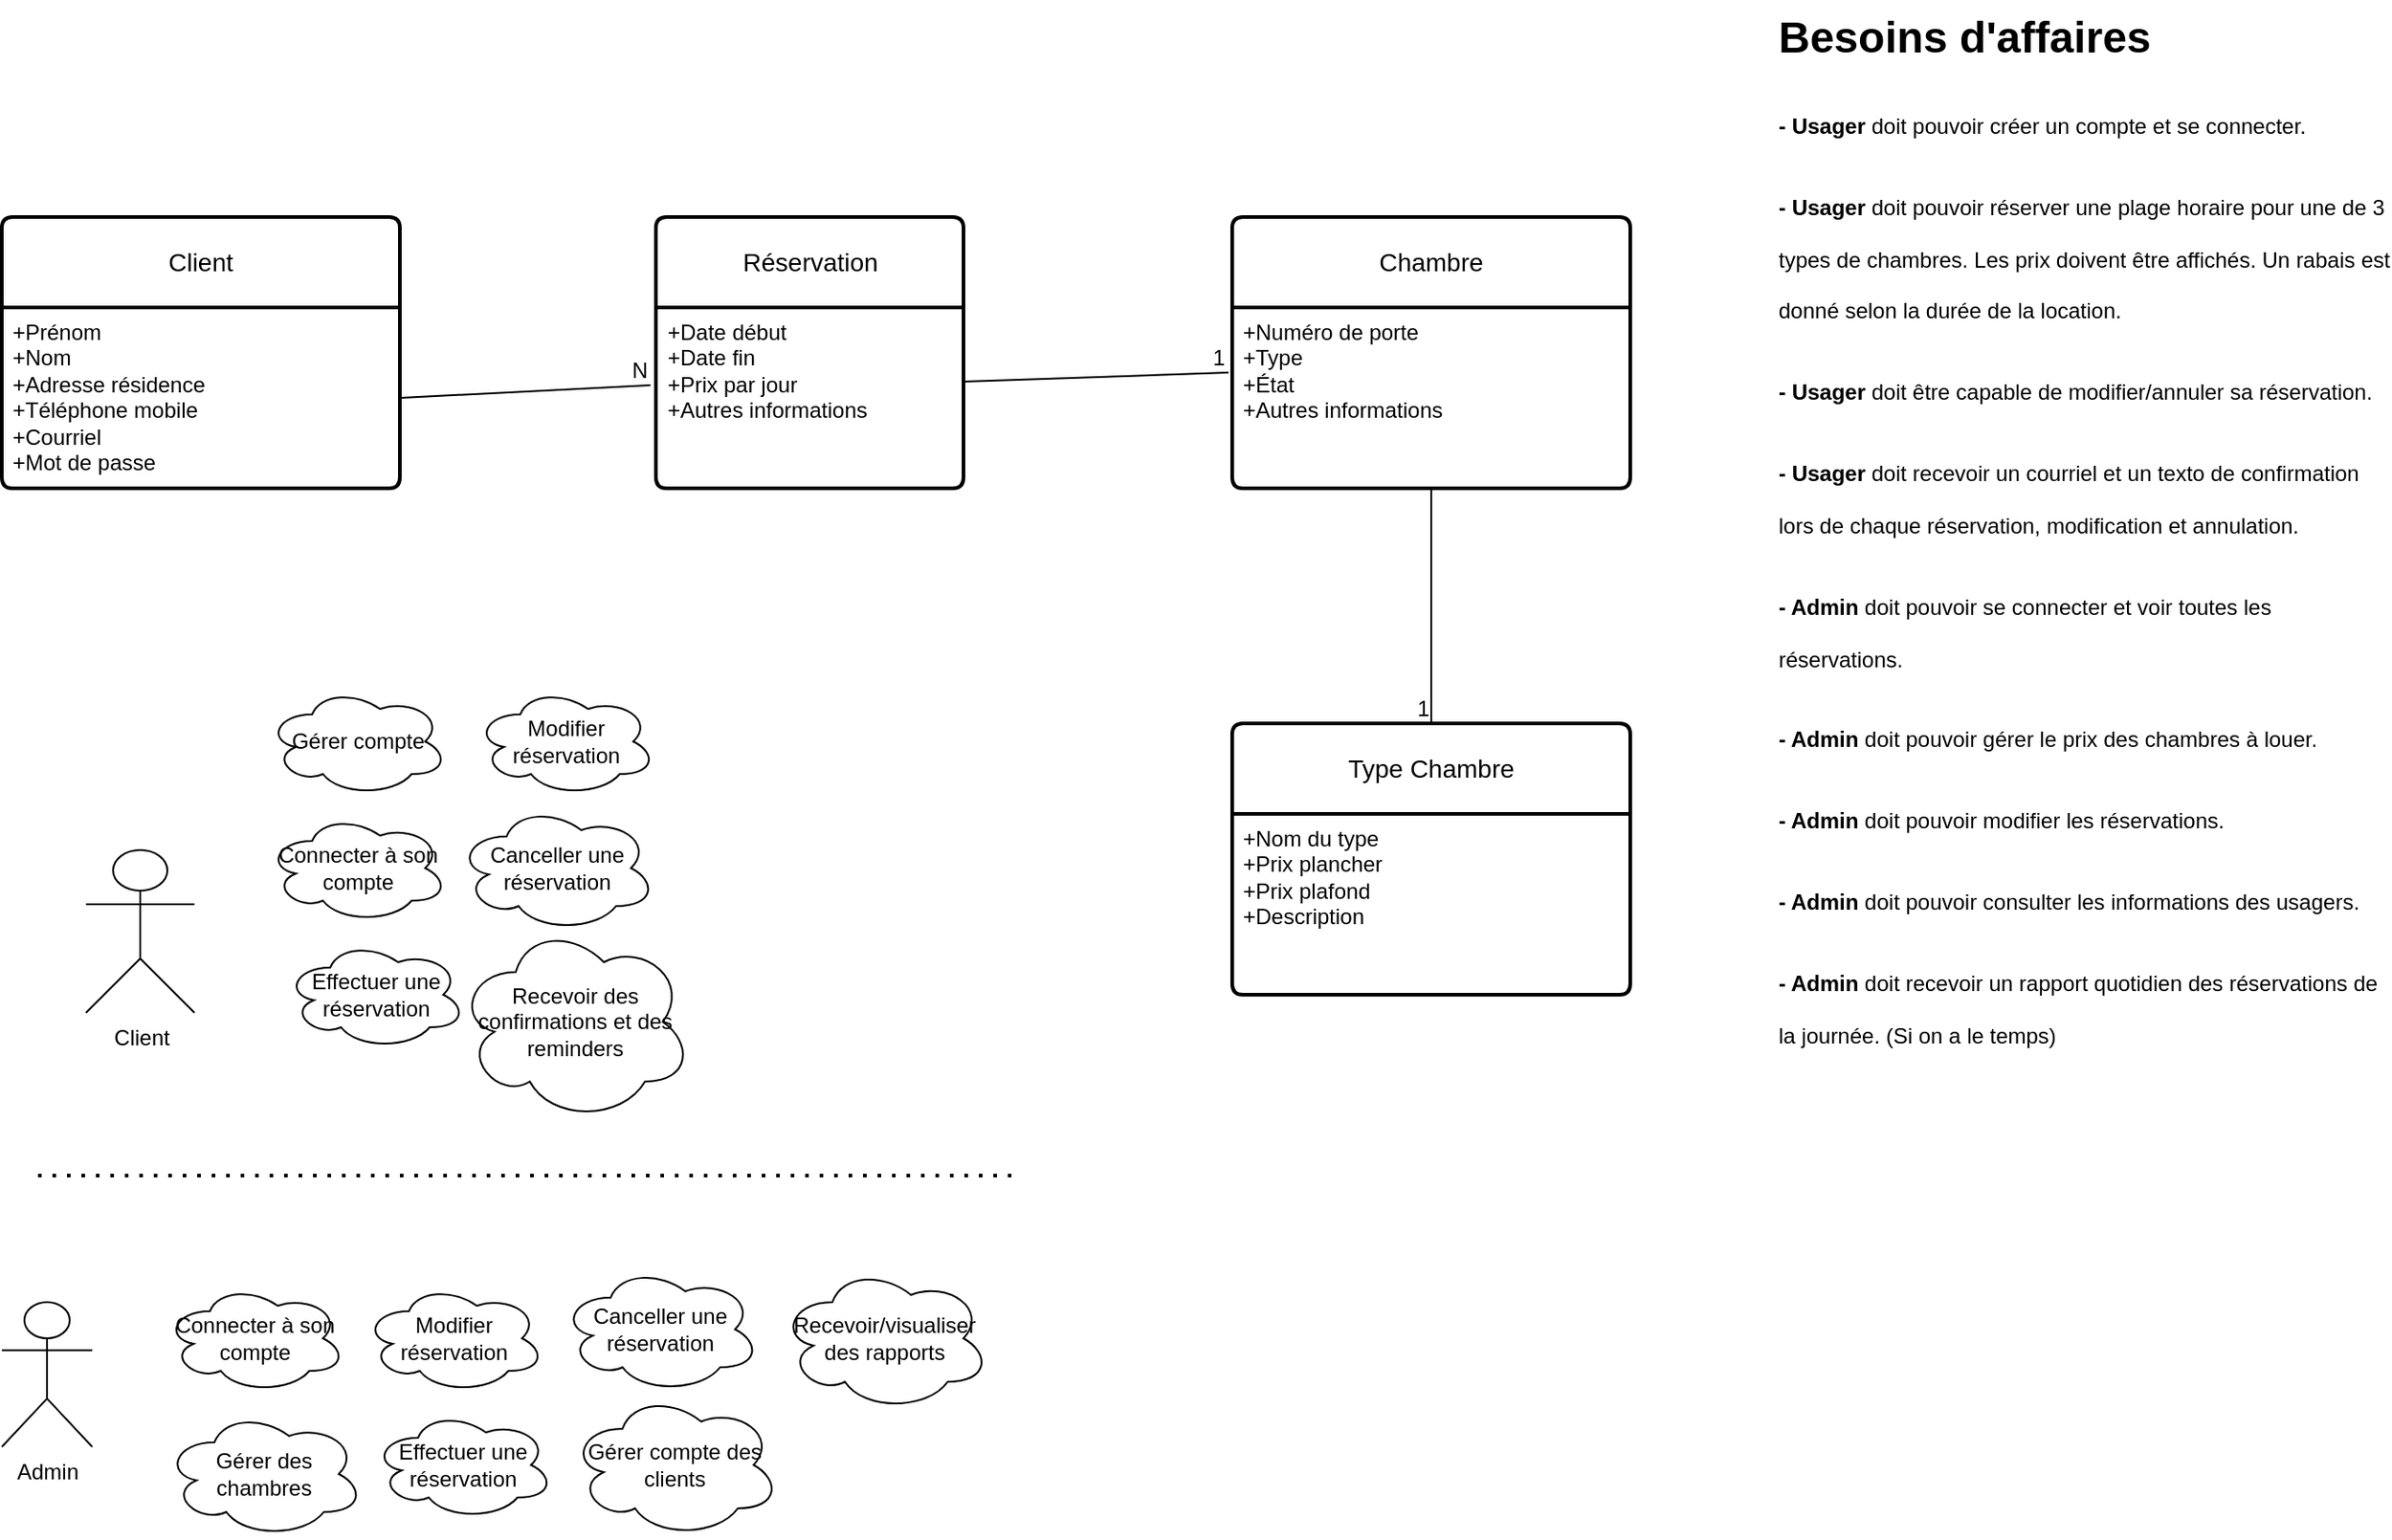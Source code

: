 <mxfile>
    <diagram name="Page-1" id="hqLaWHnOOQvXyoP32C3B">
        <mxGraphModel dx="1386" dy="787" grid="1" gridSize="10" guides="1" tooltips="1" connect="1" arrows="1" fold="1" page="1" pageScale="1" pageWidth="827" pageHeight="1169" math="0" shadow="0">
            <root>
                <mxCell id="0"/>
                <mxCell id="1" parent="0"/>
                <mxCell id="3N78Oy3zfKdalMIdYhzp-7" value="Client" style="swimlane;childLayout=stackLayout;horizontal=1;startSize=50;horizontalStack=0;rounded=1;fontSize=14;fontStyle=0;strokeWidth=2;resizeParent=0;resizeLast=1;shadow=0;dashed=0;align=center;arcSize=4;whiteSpace=wrap;html=1;" parent="1" vertex="1">
                    <mxGeometry x="50" y="200" width="220" height="150" as="geometry"/>
                </mxCell>
                <mxCell id="3N78Oy3zfKdalMIdYhzp-8" value="+Prénom&lt;br&gt;+Nom&lt;br&gt;+Adresse résidence&lt;div&gt;+Téléphone mobile&lt;/div&gt;&lt;div&gt;+Courriel&lt;/div&gt;&lt;div&gt;+Mot de passe&lt;br&gt;&lt;div&gt;&lt;br&gt;&lt;/div&gt;&lt;/div&gt;" style="align=left;strokeColor=none;fillColor=none;spacingLeft=4;fontSize=12;verticalAlign=top;resizable=0;rotatable=0;part=1;html=1;" parent="3N78Oy3zfKdalMIdYhzp-7" vertex="1">
                    <mxGeometry y="50" width="220" height="100" as="geometry"/>
                </mxCell>
                <mxCell id="3N78Oy3zfKdalMIdYhzp-9" value="Chambre" style="swimlane;childLayout=stackLayout;horizontal=1;startSize=50;horizontalStack=0;rounded=1;fontSize=14;fontStyle=0;strokeWidth=2;resizeParent=0;resizeLast=1;shadow=0;dashed=0;align=center;arcSize=4;whiteSpace=wrap;html=1;" parent="1" vertex="1">
                    <mxGeometry x="730" y="200" width="220" height="150" as="geometry">
                        <mxRectangle x="730" y="190" width="100" height="50" as="alternateBounds"/>
                    </mxGeometry>
                </mxCell>
                <mxCell id="3N78Oy3zfKdalMIdYhzp-10" value="+Numéro de porte&lt;br&gt;+Type&lt;br&gt;&lt;div&gt;+État&lt;/div&gt;&lt;div&gt;+Autres informations&lt;br&gt;&lt;div&gt;&lt;br&gt;&lt;/div&gt;&lt;/div&gt;" style="align=left;strokeColor=none;fillColor=none;spacingLeft=4;fontSize=12;verticalAlign=top;resizable=0;rotatable=0;part=1;html=1;" parent="3N78Oy3zfKdalMIdYhzp-9" vertex="1">
                    <mxGeometry y="50" width="220" height="100" as="geometry"/>
                </mxCell>
                <mxCell id="3N78Oy3zfKdalMIdYhzp-13" value="Type Chambre" style="swimlane;childLayout=stackLayout;horizontal=1;startSize=50;horizontalStack=0;rounded=1;fontSize=14;fontStyle=0;strokeWidth=2;resizeParent=0;resizeLast=1;shadow=0;dashed=0;align=center;arcSize=4;whiteSpace=wrap;html=1;" parent="1" vertex="1">
                    <mxGeometry x="730" y="480" width="220" height="150" as="geometry">
                        <mxRectangle x="730" y="480" width="130" height="50" as="alternateBounds"/>
                    </mxGeometry>
                </mxCell>
                <mxCell id="3N78Oy3zfKdalMIdYhzp-14" value="+Nom du type&lt;div&gt;+Prix plancher&lt;div&gt;+Prix plafond&lt;/div&gt;+Description&lt;div&gt;&lt;div&gt;&lt;br&gt;&lt;/div&gt;&lt;/div&gt;&lt;/div&gt;" style="align=left;strokeColor=none;fillColor=none;spacingLeft=4;fontSize=12;verticalAlign=top;resizable=0;rotatable=0;part=1;html=1;" parent="3N78Oy3zfKdalMIdYhzp-13" vertex="1">
                    <mxGeometry y="50" width="220" height="100" as="geometry"/>
                </mxCell>
                <mxCell id="3N78Oy3zfKdalMIdYhzp-19" value="" style="endArrow=none;html=1;rounded=0;exitX=1;exitY=0.5;exitDx=0;exitDy=0;entryX=-0.018;entryY=0.43;entryDx=0;entryDy=0;entryPerimeter=0;" parent="1" source="3N78Oy3zfKdalMIdYhzp-8" target="3N78Oy3zfKdalMIdYhzp-27" edge="1">
                    <mxGeometry relative="1" as="geometry">
                        <mxPoint x="290" y="480" as="sourcePoint"/>
                        <mxPoint x="410" y="450" as="targetPoint"/>
                    </mxGeometry>
                </mxCell>
                <mxCell id="3N78Oy3zfKdalMIdYhzp-20" value="N" style="resizable=0;html=1;whiteSpace=wrap;align=right;verticalAlign=bottom;" parent="3N78Oy3zfKdalMIdYhzp-19" connectable="0" vertex="1">
                    <mxGeometry x="1" relative="1" as="geometry"/>
                </mxCell>
                <mxCell id="3N78Oy3zfKdalMIdYhzp-26" value="Réservation" style="swimlane;childLayout=stackLayout;horizontal=1;startSize=50;horizontalStack=0;rounded=1;fontSize=14;fontStyle=0;strokeWidth=2;resizeParent=0;resizeLast=1;shadow=0;dashed=0;align=center;arcSize=4;whiteSpace=wrap;html=1;" parent="1" vertex="1">
                    <mxGeometry x="411.5" y="200" width="170" height="150" as="geometry"/>
                </mxCell>
                <mxCell id="3N78Oy3zfKdalMIdYhzp-27" value="+Date début&lt;div&gt;+Date fin&lt;/div&gt;&lt;div&gt;+Prix par jour&lt;/div&gt;&lt;div&gt;+Autres informations&lt;br&gt;&lt;div&gt;&lt;div&gt;&lt;div&gt;&lt;br&gt;&lt;/div&gt;&lt;/div&gt;&lt;/div&gt;&lt;/div&gt;" style="align=left;strokeColor=none;fillColor=none;spacingLeft=4;fontSize=12;verticalAlign=top;resizable=0;rotatable=0;part=1;html=1;" parent="3N78Oy3zfKdalMIdYhzp-26" vertex="1">
                    <mxGeometry y="50" width="170" height="100" as="geometry"/>
                </mxCell>
                <mxCell id="3N78Oy3zfKdalMIdYhzp-28" value="" style="endArrow=none;html=1;rounded=0;entryX=-0.009;entryY=0.36;entryDx=0;entryDy=0;entryPerimeter=0;exitX=1;exitY=0.41;exitDx=0;exitDy=0;exitPerimeter=0;" parent="1" source="3N78Oy3zfKdalMIdYhzp-27" target="3N78Oy3zfKdalMIdYhzp-10" edge="1">
                    <mxGeometry relative="1" as="geometry">
                        <mxPoint x="584" y="470" as="sourcePoint"/>
                        <mxPoint x="744" y="470" as="targetPoint"/>
                    </mxGeometry>
                </mxCell>
                <mxCell id="3N78Oy3zfKdalMIdYhzp-29" value="1" style="resizable=0;html=1;whiteSpace=wrap;align=right;verticalAlign=bottom;" parent="3N78Oy3zfKdalMIdYhzp-28" connectable="0" vertex="1">
                    <mxGeometry x="1" relative="1" as="geometry"/>
                </mxCell>
                <mxCell id="3N78Oy3zfKdalMIdYhzp-30" value="" style="endArrow=none;html=1;rounded=0;entryX=0.5;entryY=0;entryDx=0;entryDy=0;exitX=0.5;exitY=1;exitDx=0;exitDy=0;" parent="1" source="3N78Oy3zfKdalMIdYhzp-10" target="3N78Oy3zfKdalMIdYhzp-13" edge="1">
                    <mxGeometry relative="1" as="geometry">
                        <mxPoint x="840" y="390" as="sourcePoint"/>
                        <mxPoint x="984" y="395" as="targetPoint"/>
                    </mxGeometry>
                </mxCell>
                <mxCell id="3N78Oy3zfKdalMIdYhzp-31" value="1" style="resizable=0;html=1;whiteSpace=wrap;align=right;verticalAlign=bottom;" parent="3N78Oy3zfKdalMIdYhzp-30" connectable="0" vertex="1">
                    <mxGeometry x="1" relative="1" as="geometry"/>
                </mxCell>
                <mxCell id="3N78Oy3zfKdalMIdYhzp-33" value="Client" style="shape=umlActor;verticalLabelPosition=bottom;verticalAlign=top;html=1;outlineConnect=0;" parent="1" vertex="1">
                    <mxGeometry x="96.5" y="550" width="60" height="90" as="geometry"/>
                </mxCell>
                <mxCell id="3N78Oy3zfKdalMIdYhzp-34" value="Admin&lt;div&gt;&lt;br&gt;&lt;/div&gt;" style="shape=umlActor;verticalLabelPosition=bottom;verticalAlign=top;html=1;outlineConnect=0;" parent="1" vertex="1">
                    <mxGeometry x="50" y="800" width="50" height="80" as="geometry"/>
                </mxCell>
                <mxCell id="3N78Oy3zfKdalMIdYhzp-36" value="Gérer compte" style="ellipse;shape=cloud;whiteSpace=wrap;html=1;align=center;" parent="1" vertex="1">
                    <mxGeometry x="196.5" y="460" width="100" height="60" as="geometry"/>
                </mxCell>
                <mxCell id="3N78Oy3zfKdalMIdYhzp-37" value="Connecter à son compte" style="ellipse;shape=cloud;whiteSpace=wrap;html=1;align=center;" parent="1" vertex="1">
                    <mxGeometry x="196.5" y="530" width="100" height="60" as="geometry"/>
                </mxCell>
                <mxCell id="3N78Oy3zfKdalMIdYhzp-38" value="Effectuer une réservation" style="ellipse;shape=cloud;whiteSpace=wrap;html=1;align=center;" parent="1" vertex="1">
                    <mxGeometry x="206.5" y="600" width="100" height="60" as="geometry"/>
                </mxCell>
                <mxCell id="3N78Oy3zfKdalMIdYhzp-39" value="Modifier réservation" style="ellipse;shape=cloud;whiteSpace=wrap;html=1;align=center;" parent="1" vertex="1">
                    <mxGeometry x="311.5" y="460" width="100" height="60" as="geometry"/>
                </mxCell>
                <mxCell id="3N78Oy3zfKdalMIdYhzp-40" value="Canceller une réservation" style="ellipse;shape=cloud;whiteSpace=wrap;html=1;align=center;" parent="1" vertex="1">
                    <mxGeometry x="301.5" y="525" width="110" height="70" as="geometry"/>
                </mxCell>
                <mxCell id="3N78Oy3zfKdalMIdYhzp-41" value="Effectuer une réservation" style="ellipse;shape=cloud;whiteSpace=wrap;html=1;align=center;" parent="1" vertex="1">
                    <mxGeometry x="255" y="860" width="100" height="60" as="geometry"/>
                </mxCell>
                <mxCell id="3N78Oy3zfKdalMIdYhzp-42" value="Modifier réservation" style="ellipse;shape=cloud;whiteSpace=wrap;html=1;align=center;" parent="1" vertex="1">
                    <mxGeometry x="250" y="790" width="100" height="60" as="geometry"/>
                </mxCell>
                <mxCell id="3N78Oy3zfKdalMIdYhzp-43" value="Canceller une réservation" style="ellipse;shape=cloud;whiteSpace=wrap;html=1;align=center;" parent="1" vertex="1">
                    <mxGeometry x="359" y="780" width="110" height="70" as="geometry"/>
                </mxCell>
                <mxCell id="3N78Oy3zfKdalMIdYhzp-44" value="Gérer des chambres" style="ellipse;shape=cloud;whiteSpace=wrap;html=1;align=center;" parent="1" vertex="1">
                    <mxGeometry x="140" y="860" width="110" height="70" as="geometry"/>
                </mxCell>
                <mxCell id="3N78Oy3zfKdalMIdYhzp-45" value="Connecter à son compte" style="ellipse;shape=cloud;whiteSpace=wrap;html=1;align=center;" parent="1" vertex="1">
                    <mxGeometry x="140" y="790" width="100" height="60" as="geometry"/>
                </mxCell>
                <mxCell id="3N78Oy3zfKdalMIdYhzp-46" value="Gérer compte des clients" style="ellipse;shape=cloud;whiteSpace=wrap;html=1;align=center;" parent="1" vertex="1">
                    <mxGeometry x="364" y="850" width="116" height="80" as="geometry"/>
                </mxCell>
                <mxCell id="3N78Oy3zfKdalMIdYhzp-47" value="Recevoir/visualiser des rapports" style="ellipse;shape=cloud;whiteSpace=wrap;html=1;align=center;" parent="1" vertex="1">
                    <mxGeometry x="480" y="780" width="116" height="80" as="geometry"/>
                </mxCell>
                <mxCell id="3N78Oy3zfKdalMIdYhzp-48" value="Recevoir des confirmations et des reminders" style="ellipse;shape=cloud;whiteSpace=wrap;html=1;align=center;" parent="1" vertex="1">
                    <mxGeometry x="301.5" y="590" width="130" height="110" as="geometry"/>
                </mxCell>
                <mxCell id="3N78Oy3zfKdalMIdYhzp-49" value="" style="endArrow=none;dashed=1;html=1;dashPattern=1 3;strokeWidth=2;rounded=0;" parent="1" edge="1">
                    <mxGeometry width="50" height="50" relative="1" as="geometry">
                        <mxPoint x="70" y="730" as="sourcePoint"/>
                        <mxPoint x="610" y="730" as="targetPoint"/>
                    </mxGeometry>
                </mxCell>
                <mxCell id="TIGKuYiHQZjl3IW9Sk1u-1" value="&lt;h1 style=&quot;margin-top: 0px;&quot;&gt;Besoins d'affaires&lt;/h1&gt;&lt;h1 style=&quot;margin-top: 0px;&quot;&gt;&lt;b style=&quot;text-indent: -18pt; background-color: initial; font-size: 12px;&quot;&gt;- Usager&lt;/b&gt;&lt;span style=&quot;text-indent: -18pt; background-color: initial; font-size: 12px; font-weight: normal;&quot;&gt; doit pouvoir créer un compte et se&amp;nbsp;&lt;/span&gt;&lt;span style=&quot;text-indent: -18pt; background-color: initial; font-size: 12px; font-weight: normal;&quot;&gt;connecter.&lt;/span&gt;&lt;/h1&gt;&lt;h1 style=&quot;margin-top: 0px;&quot;&gt;&lt;b style=&quot;text-indent: -18pt; background-color: initial; font-size: 12px;&quot;&gt;- Usager&lt;/b&gt;&lt;span style=&quot;text-indent: -18pt; background-color: initial; font-size: 12px; font-weight: normal;&quot;&gt; doit pouvoir réserver une plage&amp;nbsp;&lt;/span&gt;&lt;span style=&quot;text-indent: -18pt; background-color: initial; font-size: 12px; font-weight: normal;&quot;&gt;horaire pour une de 3 types de chambres. Les prix doivent être affichés. Un&amp;nbsp;&lt;/span&gt;&lt;span style=&quot;text-indent: -18pt; background-color: initial; font-size: 12px; font-weight: normal;&quot;&gt;rabais est donné selon la durée de la location.&amp;nbsp;&lt;/span&gt;&lt;/h1&gt;&lt;h1 style=&quot;margin-top: 0px;&quot;&gt;&lt;b style=&quot;text-indent: -18pt; background-color: initial; font-size: 12px;&quot;&gt;- Usager&lt;/b&gt;&lt;span style=&quot;text-indent: -18pt; background-color: initial; font-size: 12px; font-weight: normal;&quot;&gt; doit être capable de&amp;nbsp;&lt;/span&gt;&lt;span style=&quot;text-indent: -18pt; background-color: initial; font-size: 12px; font-weight: normal;&quot;&gt;modifier/annuler sa réservation.&amp;nbsp;&lt;/span&gt;&lt;/h1&gt;&lt;h1 style=&quot;margin-top: 0px;&quot;&gt;&lt;b style=&quot;text-indent: -18pt; background-color: initial; font-size: 12px;&quot;&gt;- Usager&lt;/b&gt;&lt;span style=&quot;text-indent: -18pt; background-color: initial; font-size: 12px; font-weight: normal;&quot;&gt; doit recevoir un courriel et un&amp;nbsp;&lt;/span&gt;&lt;span style=&quot;text-indent: -18pt; background-color: initial; font-size: 12px; font-weight: normal;&quot;&gt;texto de confirmation lors de chaque réservation, modification et annulation.&amp;nbsp;&lt;/span&gt;&lt;/h1&gt;&lt;h1 style=&quot;margin-top: 0px;&quot;&gt;&lt;b style=&quot;text-indent: -18pt; background-color: initial; font-size: 12px;&quot;&gt;- Admin&lt;/b&gt;&lt;span style=&quot;text-indent: -18pt; background-color: initial; font-size: 12px; font-weight: normal;&quot;&gt; doit pouvoir se connecter et voir&amp;nbsp;&lt;/span&gt;&lt;span style=&quot;text-indent: -18pt; background-color: initial; font-size: 12px; font-weight: normal;&quot;&gt;toutes les réservations.&amp;nbsp;&lt;/span&gt;&lt;/h1&gt;&lt;h1 style=&quot;margin-top: 0px;&quot;&gt;&lt;b style=&quot;text-indent: -18pt; background-color: initial; font-size: 12px;&quot;&gt;- Admin&lt;/b&gt;&lt;span style=&quot;text-indent: -18pt; background-color: initial; font-size: 12px; font-weight: normal;&quot;&gt; doit pouvoir gérer le prix des&amp;nbsp;&lt;/span&gt;&lt;span style=&quot;text-indent: -18pt; background-color: initial; font-size: 12px; font-weight: normal;&quot;&gt;chambres à louer.&amp;nbsp;&lt;/span&gt;&lt;/h1&gt;&lt;h1 style=&quot;margin-top: 0px;&quot;&gt;&lt;b style=&quot;text-indent: -18pt; background-color: initial; font-size: 12px;&quot;&gt;- Admin&lt;/b&gt;&lt;span style=&quot;text-indent: -18pt; background-color: initial; font-size: 12px; font-weight: normal;&quot;&gt; doit pouvoir modifier les&amp;nbsp;&lt;/span&gt;&lt;span style=&quot;text-indent: -18pt; background-color: initial; font-size: 12px; font-weight: normal;&quot;&gt;réservations.&amp;nbsp;&lt;/span&gt;&lt;/h1&gt;&lt;h1 style=&quot;margin-top: 0px;&quot;&gt;&lt;b style=&quot;text-indent: -18pt; background-color: initial; font-size: 12px;&quot;&gt;- Admin&lt;/b&gt;&lt;span style=&quot;text-indent: -18pt; background-color: initial; font-size: 12px; font-weight: normal;&quot;&gt; doit pouvoir consulter les&amp;nbsp;&lt;/span&gt;&lt;span style=&quot;text-indent: -18pt; background-color: initial; font-size: 12px; font-weight: normal;&quot;&gt;informations des usagers.&amp;nbsp;&lt;/span&gt;&lt;/h1&gt;&lt;h1 style=&quot;margin-top: 0px;&quot;&gt;&lt;b style=&quot;text-indent: -18pt; background-color: initial; font-size: 12px;&quot;&gt;- Admin&lt;/b&gt;&lt;span style=&quot;text-indent: -18pt; background-color: initial; font-size: 12px; font-weight: normal;&quot;&gt; doit recevoir un rapport quotidien&amp;nbsp;&lt;/span&gt;&lt;span style=&quot;text-indent: -18pt; background-color: initial; font-size: 12px; font-weight: normal;&quot;&gt;des réservations de la journée. (Si on a le temps)&lt;/span&gt;&lt;/h1&gt;&lt;p&gt;&lt;br&gt;&lt;br&gt;&lt;br&gt;&lt;br&gt;&lt;br&gt;&lt;br&gt;&lt;br&gt;&lt;br&gt;&lt;br&gt;&lt;br&gt;&lt;br&gt;&lt;br&gt;&lt;/p&gt;" style="text;html=1;whiteSpace=wrap;overflow=hidden;rounded=0;" parent="1" vertex="1">
                    <mxGeometry x="1030" y="80" width="340" height="630" as="geometry"/>
                </mxCell>
            </root>
        </mxGraphModel>
    </diagram>
</mxfile>